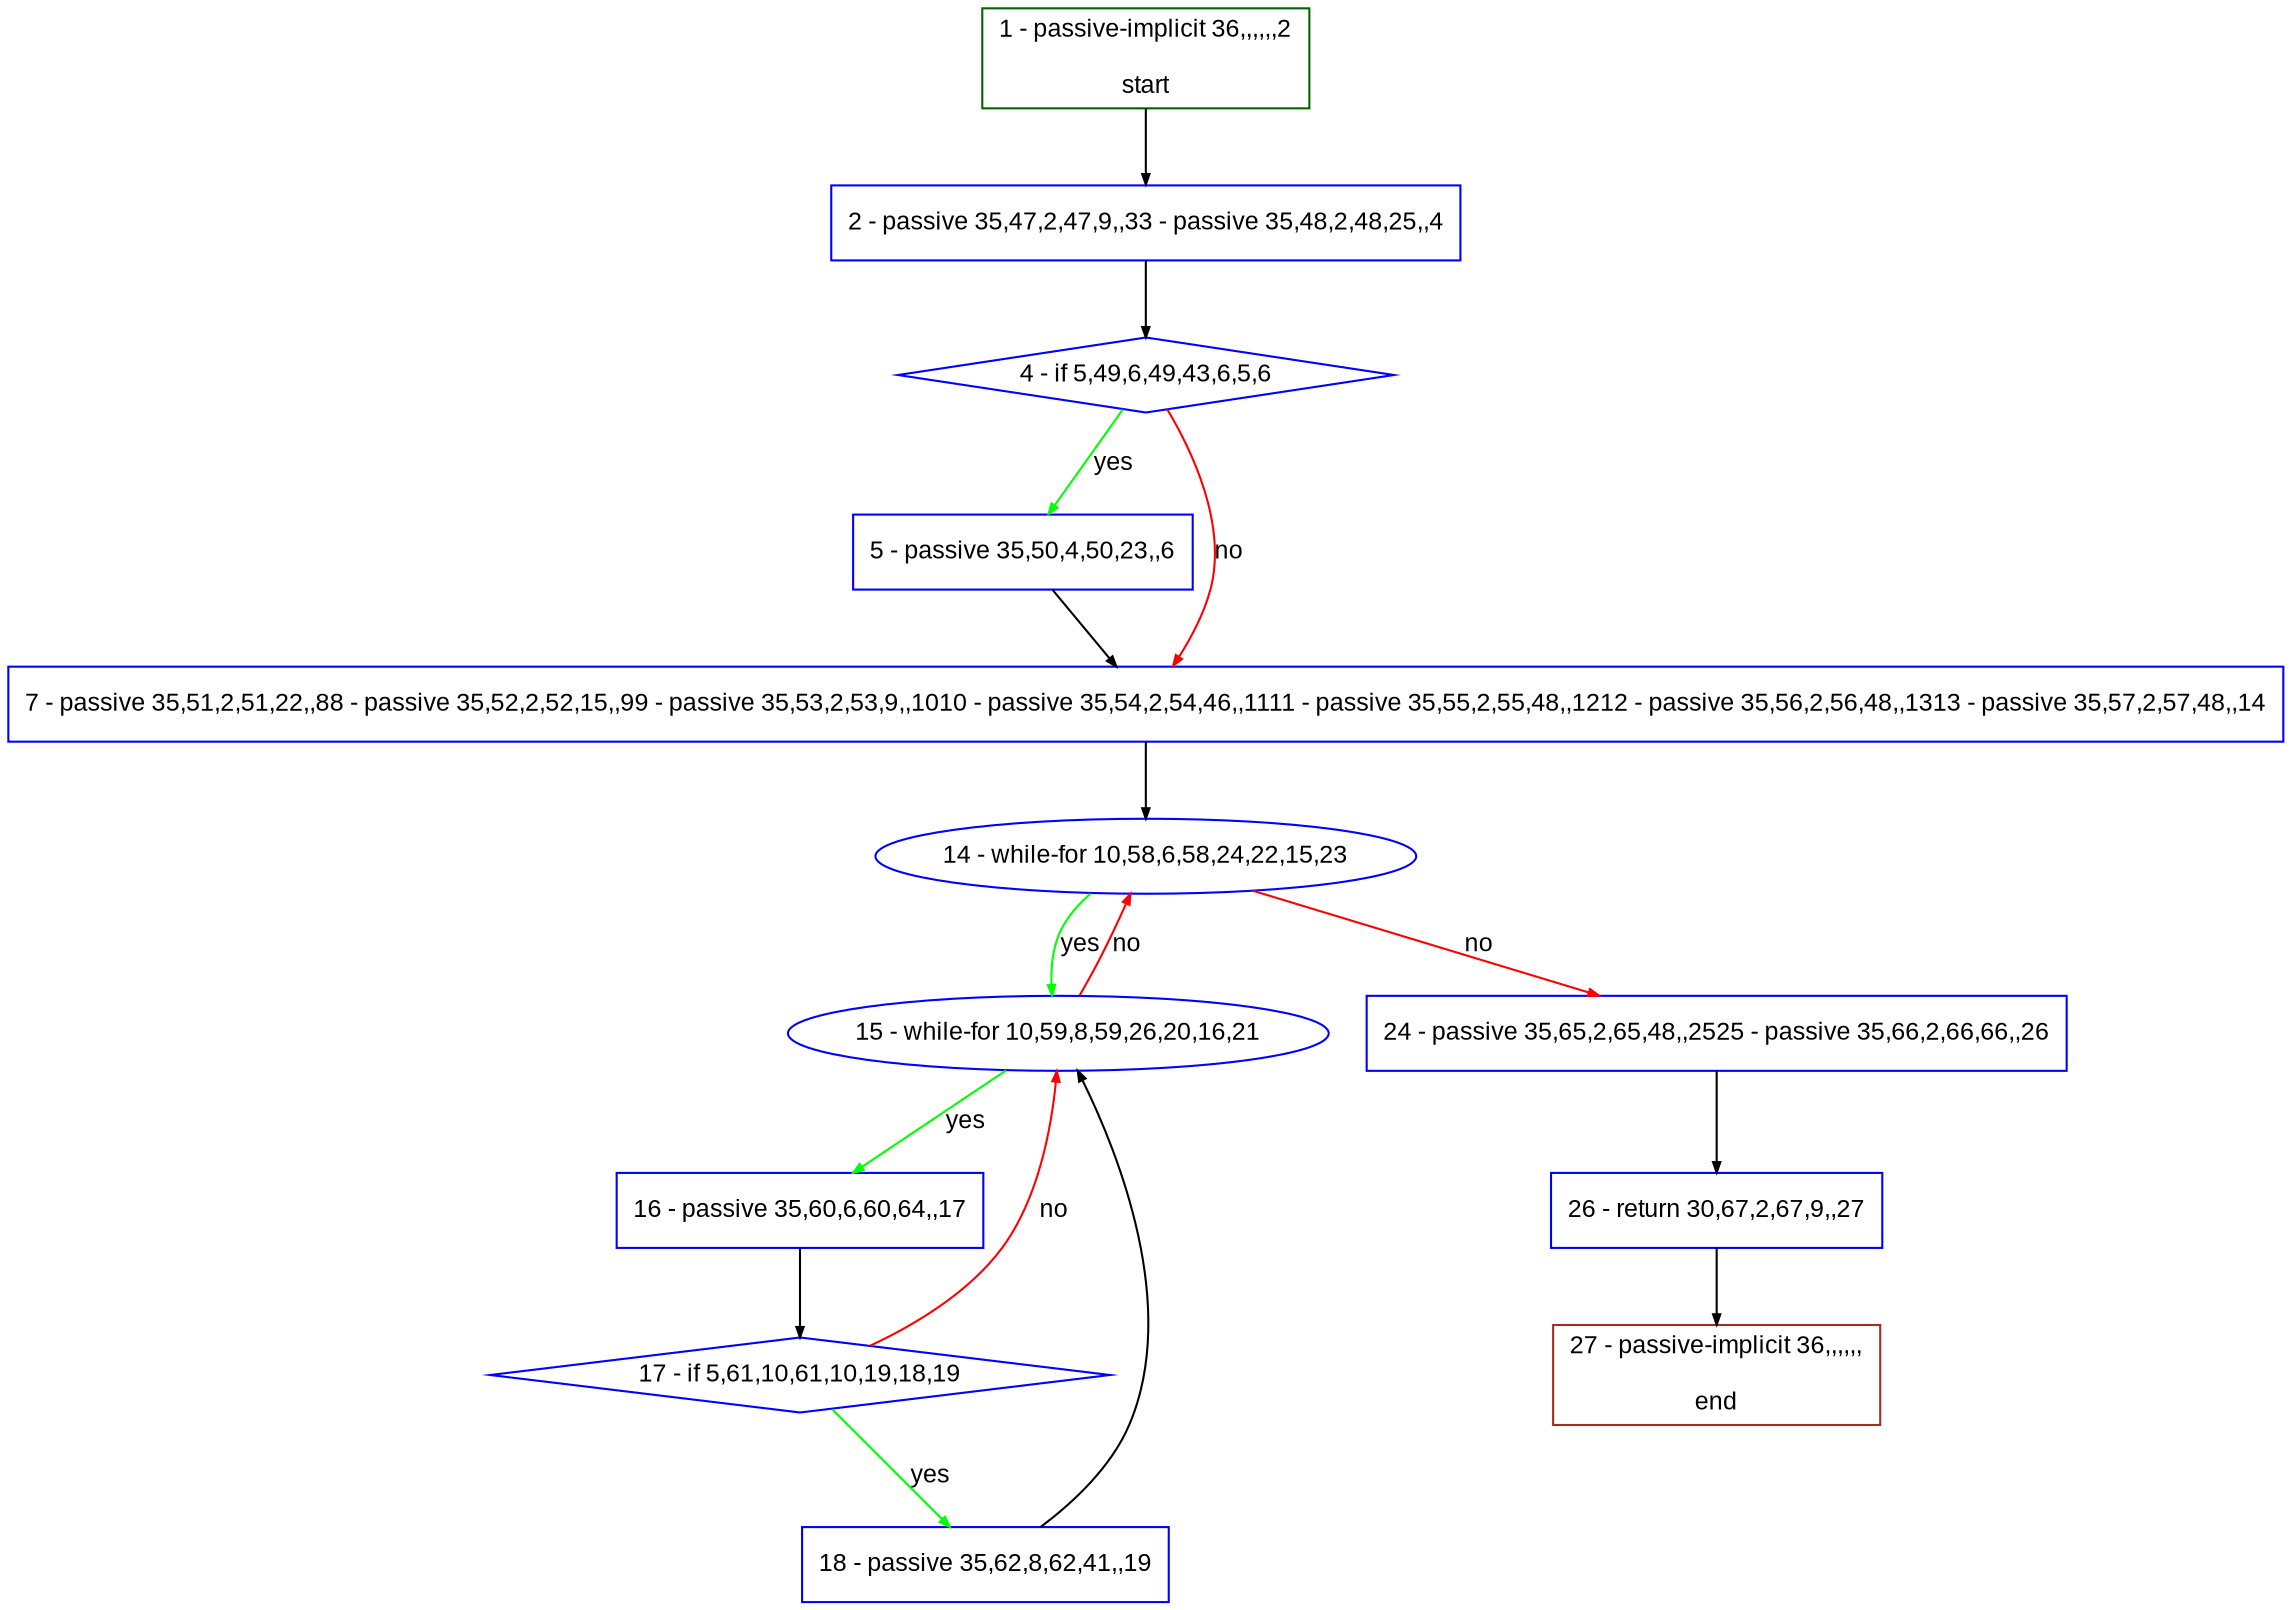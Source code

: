 digraph "" {
  graph [pack="true", label="", fontsize="12", packmode="clust", fontname="Arial", fillcolor="#FFFFCC", bgcolor="white", style="rounded,filled", compound="true"];
  node [node_initialized="no", label="", color="grey", fontsize="12", fillcolor="white", fontname="Arial", style="filled", shape="rectangle", compound="true", fixedsize="false"];
  edge [fontcolor="black", arrowhead="normal", arrowtail="none", arrowsize="0.5", ltail="", label="", color="black", fontsize="12", lhead="", fontname="Arial", dir="forward", compound="true"];
  __N1 [label="2 - passive 35,47,2,47,9,,33 - passive 35,48,2,48,25,,4", color="#0000ff", fillcolor="#ffffff", style="filled", shape="box"];
  __N2 [label="1 - passive-implicit 36,,,,,,2\n\nstart", color="#006400", fillcolor="#ffffff", style="filled", shape="box"];
  __N3 [label="4 - if 5,49,6,49,43,6,5,6", color="#0000ff", fillcolor="#ffffff", style="filled", shape="diamond"];
  __N4 [label="5 - passive 35,50,4,50,23,,6", color="#0000ff", fillcolor="#ffffff", style="filled", shape="box"];
  __N5 [label="7 - passive 35,51,2,51,22,,88 - passive 35,52,2,52,15,,99 - passive 35,53,2,53,9,,1010 - passive 35,54,2,54,46,,1111 - passive 35,55,2,55,48,,1212 - passive 35,56,2,56,48,,1313 - passive 35,57,2,57,48,,14", color="#0000ff", fillcolor="#ffffff", style="filled", shape="box"];
  __N6 [label="14 - while-for 10,58,6,58,24,22,15,23", color="#0000ff", fillcolor="#ffffff", style="filled", shape="oval"];
  __N7 [label="15 - while-for 10,59,8,59,26,20,16,21", color="#0000ff", fillcolor="#ffffff", style="filled", shape="oval"];
  __N8 [label="24 - passive 35,65,2,65,48,,2525 - passive 35,66,2,66,66,,26", color="#0000ff", fillcolor="#ffffff", style="filled", shape="box"];
  __N9 [label="16 - passive 35,60,6,60,64,,17", color="#0000ff", fillcolor="#ffffff", style="filled", shape="box"];
  __N10 [label="17 - if 5,61,10,61,10,19,18,19", color="#0000ff", fillcolor="#ffffff", style="filled", shape="diamond"];
  __N11 [label="18 - passive 35,62,8,62,41,,19", color="#0000ff", fillcolor="#ffffff", style="filled", shape="box"];
  __N12 [label="26 - return 30,67,2,67,9,,27", color="#0000ff", fillcolor="#ffffff", style="filled", shape="box"];
  __N13 [label="27 - passive-implicit 36,,,,,,\n\nend", color="#a52a2a", fillcolor="#ffffff", style="filled", shape="box"];
  __N2 -> __N1 [arrowhead="normal", arrowtail="none", color="#000000", label="", dir="forward"];
  __N1 -> __N3 [arrowhead="normal", arrowtail="none", color="#000000", label="", dir="forward"];
  __N3 -> __N4 [arrowhead="normal", arrowtail="none", color="#00ff00", label="yes", dir="forward"];
  __N3 -> __N5 [arrowhead="normal", arrowtail="none", color="#ff0000", label="no", dir="forward"];
  __N4 -> __N5 [arrowhead="normal", arrowtail="none", color="#000000", label="", dir="forward"];
  __N5 -> __N6 [arrowhead="normal", arrowtail="none", color="#000000", label="", dir="forward"];
  __N6 -> __N7 [arrowhead="normal", arrowtail="none", color="#00ff00", label="yes", dir="forward"];
  __N7 -> __N6 [arrowhead="normal", arrowtail="none", color="#ff0000", label="no", dir="forward"];
  __N6 -> __N8 [arrowhead="normal", arrowtail="none", color="#ff0000", label="no", dir="forward"];
  __N7 -> __N9 [arrowhead="normal", arrowtail="none", color="#00ff00", label="yes", dir="forward"];
  __N9 -> __N10 [arrowhead="normal", arrowtail="none", color="#000000", label="", dir="forward"];
  __N10 -> __N7 [arrowhead="normal", arrowtail="none", color="#ff0000", label="no", dir="forward"];
  __N10 -> __N11 [arrowhead="normal", arrowtail="none", color="#00ff00", label="yes", dir="forward"];
  __N11 -> __N7 [arrowhead="normal", arrowtail="none", color="#000000", label="", dir="forward"];
  __N8 -> __N12 [arrowhead="normal", arrowtail="none", color="#000000", label="", dir="forward"];
  __N12 -> __N13 [arrowhead="normal", arrowtail="none", color="#000000", label="", dir="forward"];
}

